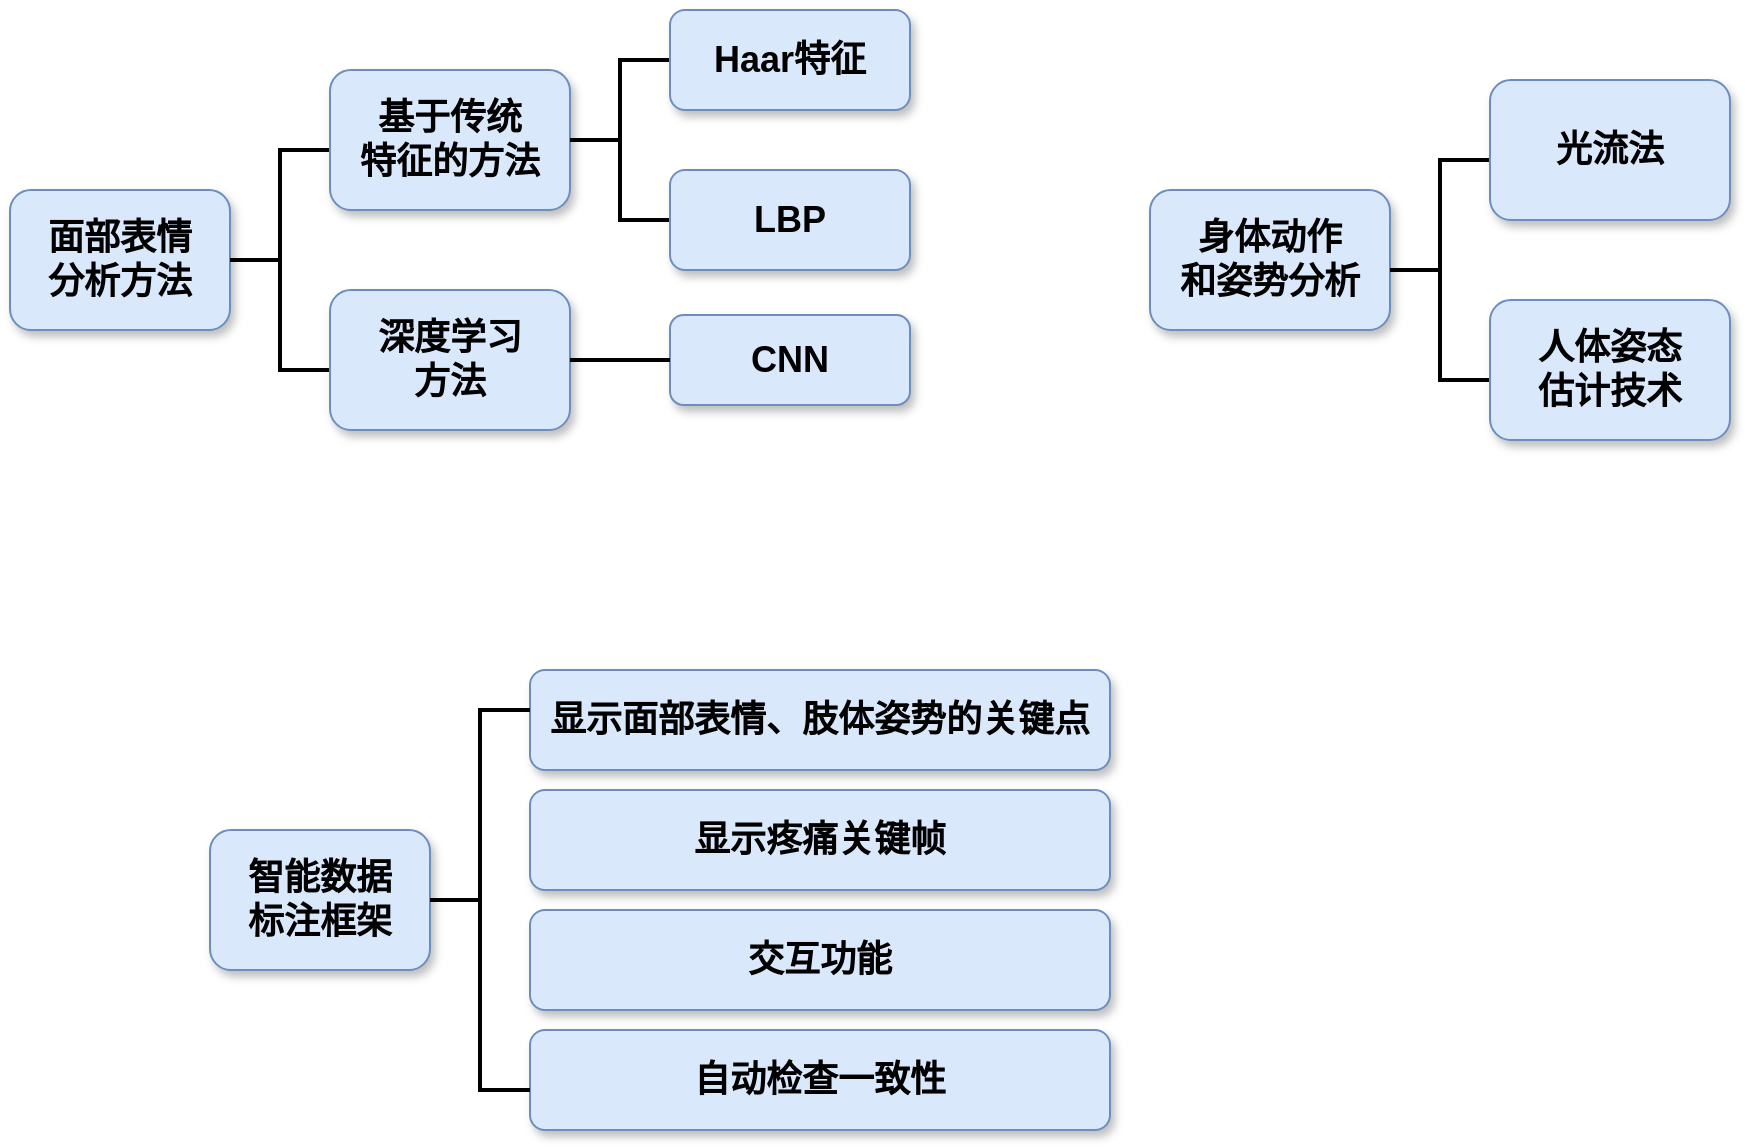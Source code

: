 <mxfile version="25.0.3">
  <diagram name="第 1 页" id="PckmU6Xt-LkvL1CVS-IU">
    <mxGraphModel dx="1213" dy="768" grid="1" gridSize="10" guides="1" tooltips="1" connect="1" arrows="1" fold="1" page="1" pageScale="1" pageWidth="827" pageHeight="1169" math="0" shadow="0">
      <root>
        <mxCell id="0" />
        <mxCell id="1" parent="0" />
        <mxCell id="4vzzuv3VRGTA68ks-000-1" value="&lt;font style=&quot;font-size: 18px;&quot;&gt;&lt;b&gt;面部表情&lt;/b&gt;&lt;/font&gt;&lt;div&gt;&lt;font style=&quot;font-size: 18px;&quot;&gt;&lt;b&gt;分析方法&lt;/b&gt;&lt;/font&gt;&lt;/div&gt;" style="rounded=1;whiteSpace=wrap;html=1;fillColor=#dae8fc;strokeColor=#6c8ebf;gradientColor=none;glass=0;shadow=1;" vertex="1" parent="1">
          <mxGeometry x="50" y="280" width="110" height="70" as="geometry" />
        </mxCell>
        <mxCell id="4vzzuv3VRGTA68ks-000-2" value="" style="strokeWidth=2;html=1;shape=mxgraph.flowchart.annotation_2;align=left;labelPosition=right;pointerEvents=1;" vertex="1" parent="1">
          <mxGeometry x="160" y="260" width="50" height="110" as="geometry" />
        </mxCell>
        <mxCell id="4vzzuv3VRGTA68ks-000-4" value="&lt;span style=&quot;font-size: 18px;&quot;&gt;&lt;b&gt;基于传统&lt;/b&gt;&lt;/span&gt;&lt;div&gt;&lt;span style=&quot;font-size: 18px;&quot;&gt;&lt;b&gt;特征的方法&lt;/b&gt;&lt;/span&gt;&lt;/div&gt;" style="rounded=1;whiteSpace=wrap;html=1;fillColor=#dae8fc;strokeColor=#6c8ebf;gradientColor=none;glass=0;shadow=1;" vertex="1" parent="1">
          <mxGeometry x="210" y="220" width="120" height="70" as="geometry" />
        </mxCell>
        <mxCell id="4vzzuv3VRGTA68ks-000-6" value="&lt;span style=&quot;font-size: 18px;&quot;&gt;&lt;b&gt;深度学习&lt;/b&gt;&lt;/span&gt;&lt;div&gt;&lt;span style=&quot;font-size: 18px;&quot;&gt;&lt;b&gt;方法&lt;/b&gt;&lt;/span&gt;&lt;/div&gt;" style="rounded=1;whiteSpace=wrap;html=1;fillColor=#dae8fc;strokeColor=#6c8ebf;gradientColor=none;glass=0;shadow=1;" vertex="1" parent="1">
          <mxGeometry x="210" y="330" width="120" height="70" as="geometry" />
        </mxCell>
        <mxCell id="4vzzuv3VRGTA68ks-000-7" value="" style="strokeWidth=2;html=1;shape=mxgraph.flowchart.annotation_2;align=left;labelPosition=right;pointerEvents=1;" vertex="1" parent="1">
          <mxGeometry x="330" y="215" width="50" height="80" as="geometry" />
        </mxCell>
        <mxCell id="4vzzuv3VRGTA68ks-000-8" value="&lt;span style=&quot;font-size: 18px;&quot;&gt;&lt;b&gt;Haar特征&lt;/b&gt;&lt;/span&gt;" style="rounded=1;whiteSpace=wrap;html=1;fillColor=#dae8fc;strokeColor=#6c8ebf;gradientColor=none;glass=0;shadow=1;" vertex="1" parent="1">
          <mxGeometry x="380" y="190" width="120" height="50" as="geometry" />
        </mxCell>
        <mxCell id="4vzzuv3VRGTA68ks-000-9" value="&lt;span style=&quot;font-size: 18px;&quot;&gt;&lt;b&gt;LBP&lt;/b&gt;&lt;/span&gt;" style="rounded=1;whiteSpace=wrap;html=1;fillColor=#dae8fc;strokeColor=#6c8ebf;gradientColor=none;glass=0;shadow=1;" vertex="1" parent="1">
          <mxGeometry x="380" y="270" width="120" height="50" as="geometry" />
        </mxCell>
        <mxCell id="4vzzuv3VRGTA68ks-000-10" value="&lt;span style=&quot;font-size: 18px;&quot;&gt;&lt;b&gt;CNN&lt;/b&gt;&lt;/span&gt;" style="rounded=1;whiteSpace=wrap;html=1;fillColor=#dae8fc;strokeColor=#6c8ebf;gradientColor=none;glass=0;shadow=1;" vertex="1" parent="1">
          <mxGeometry x="380" y="342.5" width="120" height="45" as="geometry" />
        </mxCell>
        <mxCell id="4vzzuv3VRGTA68ks-000-15" value="" style="endArrow=none;html=1;rounded=0;exitX=1;exitY=0.5;exitDx=0;exitDy=0;entryX=0;entryY=0.5;entryDx=0;entryDy=0;strokeWidth=2;" edge="1" parent="1" source="4vzzuv3VRGTA68ks-000-6" target="4vzzuv3VRGTA68ks-000-10">
          <mxGeometry width="50" height="50" relative="1" as="geometry">
            <mxPoint x="390" y="420" as="sourcePoint" />
            <mxPoint x="370" y="370" as="targetPoint" />
          </mxGeometry>
        </mxCell>
        <mxCell id="4vzzuv3VRGTA68ks-000-16" value="&lt;span style=&quot;font-size: 18px;&quot;&gt;&lt;b&gt;身体动作&lt;/b&gt;&lt;/span&gt;&lt;div&gt;&lt;span style=&quot;font-size: 18px;&quot;&gt;&lt;b&gt;和&lt;/b&gt;&lt;/span&gt;&lt;b style=&quot;font-size: 18px; background-color: initial;&quot;&gt;姿势分析&lt;/b&gt;&lt;/div&gt;" style="rounded=1;whiteSpace=wrap;html=1;fillColor=#dae8fc;strokeColor=#6c8ebf;gradientColor=none;glass=0;shadow=1;" vertex="1" parent="1">
          <mxGeometry x="620" y="280" width="120" height="70" as="geometry" />
        </mxCell>
        <mxCell id="4vzzuv3VRGTA68ks-000-17" value="" style="strokeWidth=2;html=1;shape=mxgraph.flowchart.annotation_2;align=left;labelPosition=right;pointerEvents=1;" vertex="1" parent="1">
          <mxGeometry x="740" y="265" width="50" height="110" as="geometry" />
        </mxCell>
        <mxCell id="4vzzuv3VRGTA68ks-000-18" value="&lt;span style=&quot;font-size: 18px;&quot;&gt;&lt;b&gt;光流法&lt;/b&gt;&lt;/span&gt;" style="rounded=1;whiteSpace=wrap;html=1;fillColor=#dae8fc;strokeColor=#6c8ebf;gradientColor=none;glass=0;shadow=1;" vertex="1" parent="1">
          <mxGeometry x="790" y="225" width="120" height="70" as="geometry" />
        </mxCell>
        <mxCell id="4vzzuv3VRGTA68ks-000-19" value="&lt;span style=&quot;font-size: 18px;&quot;&gt;&lt;b&gt;人体姿态&lt;/b&gt;&lt;/span&gt;&lt;div&gt;&lt;span style=&quot;font-size: 18px;&quot;&gt;&lt;b&gt;估计技术&lt;/b&gt;&lt;/span&gt;&lt;/div&gt;" style="rounded=1;whiteSpace=wrap;html=1;fillColor=#dae8fc;strokeColor=#6c8ebf;gradientColor=none;glass=0;shadow=1;" vertex="1" parent="1">
          <mxGeometry x="790" y="335" width="120" height="70" as="geometry" />
        </mxCell>
        <mxCell id="4vzzuv3VRGTA68ks-000-23" value="&lt;span style=&quot;font-size: 18px;&quot;&gt;&lt;b&gt;智能数据&lt;/b&gt;&lt;/span&gt;&lt;div&gt;&lt;span style=&quot;font-size: 18px;&quot;&gt;&lt;b&gt;标注框架&lt;/b&gt;&lt;/span&gt;&lt;/div&gt;" style="rounded=1;whiteSpace=wrap;html=1;fillColor=#dae8fc;strokeColor=#6c8ebf;gradientColor=none;glass=0;shadow=1;" vertex="1" parent="1">
          <mxGeometry x="150" y="600" width="110" height="70" as="geometry" />
        </mxCell>
        <mxCell id="4vzzuv3VRGTA68ks-000-27" value="&lt;span style=&quot;font-size: 18px;&quot;&gt;&lt;b&gt;显示面部表情、肢体姿势的关键点&lt;/b&gt;&lt;/span&gt;" style="rounded=1;whiteSpace=wrap;html=1;fillColor=#dae8fc;strokeColor=#6c8ebf;gradientColor=none;glass=0;shadow=1;" vertex="1" parent="1">
          <mxGeometry x="310" y="520" width="290" height="50" as="geometry" />
        </mxCell>
        <mxCell id="4vzzuv3VRGTA68ks-000-28" value="&lt;span style=&quot;font-size: 18px;&quot;&gt;&lt;b&gt;显示疼痛关键帧&lt;/b&gt;&lt;/span&gt;" style="rounded=1;whiteSpace=wrap;html=1;fillColor=#dae8fc;strokeColor=#6c8ebf;gradientColor=none;glass=0;shadow=1;" vertex="1" parent="1">
          <mxGeometry x="310" y="580" width="290" height="50" as="geometry" />
        </mxCell>
        <mxCell id="4vzzuv3VRGTA68ks-000-29" value="&lt;span style=&quot;font-size: 18px;&quot;&gt;&lt;b&gt;交互功能&lt;/b&gt;&lt;/span&gt;" style="rounded=1;whiteSpace=wrap;html=1;fillColor=#dae8fc;strokeColor=#6c8ebf;gradientColor=none;glass=0;shadow=1;" vertex="1" parent="1">
          <mxGeometry x="310" y="640" width="290" height="50" as="geometry" />
        </mxCell>
        <mxCell id="4vzzuv3VRGTA68ks-000-30" value="&lt;span style=&quot;font-size: 18px;&quot;&gt;&lt;b&gt;自动检查一致性&lt;/b&gt;&lt;/span&gt;" style="rounded=1;whiteSpace=wrap;html=1;fillColor=#dae8fc;strokeColor=#6c8ebf;gradientColor=none;glass=0;shadow=1;" vertex="1" parent="1">
          <mxGeometry x="310" y="700" width="290" height="50" as="geometry" />
        </mxCell>
        <mxCell id="4vzzuv3VRGTA68ks-000-31" value="" style="strokeWidth=2;html=1;shape=mxgraph.flowchart.annotation_2;align=left;labelPosition=right;pointerEvents=1;" vertex="1" parent="1">
          <mxGeometry x="260" y="540" width="50" height="190" as="geometry" />
        </mxCell>
      </root>
    </mxGraphModel>
  </diagram>
</mxfile>
